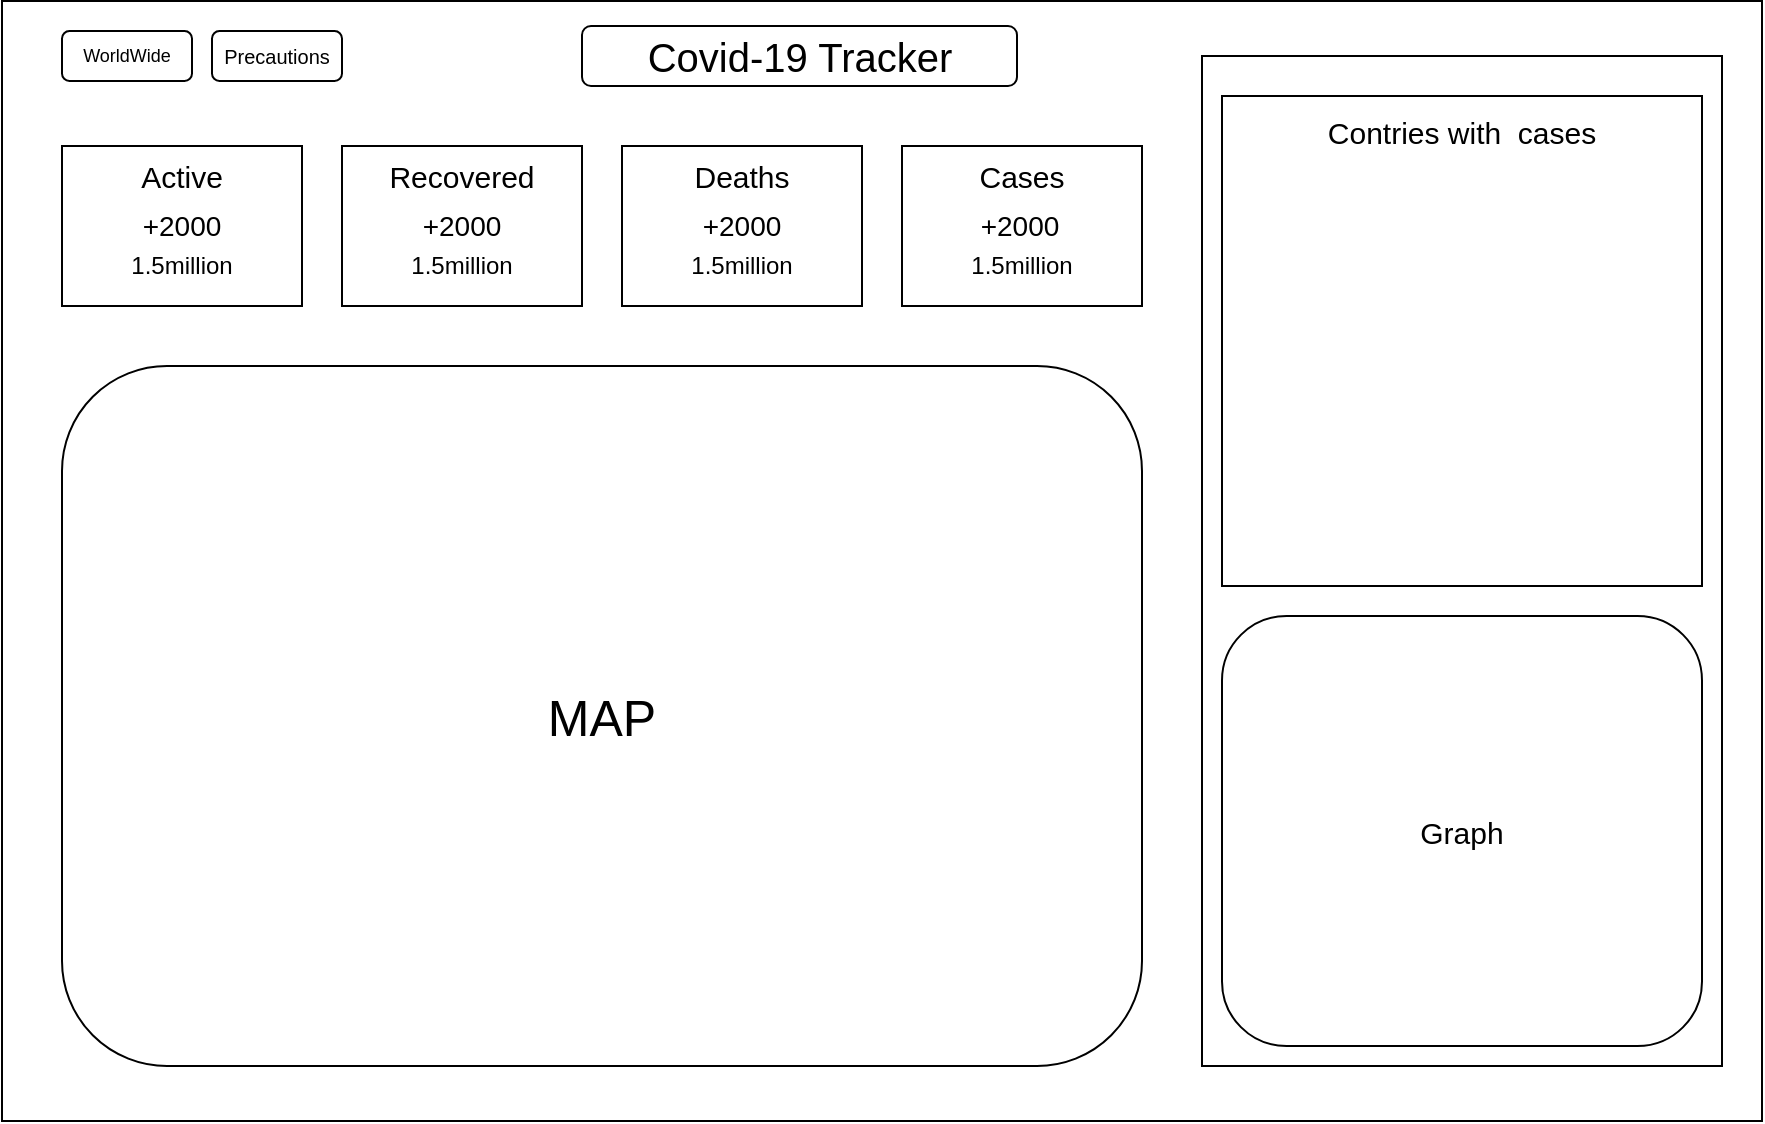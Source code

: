 <mxfile version="13.7.9" type="device"><diagram id="tZ_pyIakO9arDq0AqVJJ" name="Page-1"><mxGraphModel dx="1874" dy="632" grid="1" gridSize="10" guides="1" tooltips="1" connect="1" arrows="1" fold="1" page="1" pageScale="1" pageWidth="850" pageHeight="1100" math="0" shadow="0"><root><mxCell id="0"/><mxCell id="1" parent="0"/><mxCell id="Pfa04i7Lh0UosS3O5rXN-2" value="" style="rounded=0;whiteSpace=wrap;html=1;" parent="1" vertex="1"><mxGeometry x="-60" y="297.5" width="880" height="560" as="geometry"/></mxCell><mxCell id="Pfa04i7Lh0UosS3O5rXN-3" value="" style="rounded=1;whiteSpace=wrap;html=1;" parent="1" vertex="1"><mxGeometry x="230" y="310" width="217.5" height="30" as="geometry"/></mxCell><mxCell id="Pfa04i7Lh0UosS3O5rXN-6" value="Covid-19 Tracker" style="text;html=1;strokeColor=none;fillColor=none;align=center;verticalAlign=middle;whiteSpace=wrap;rounded=0;fontSize=20;" parent="1" vertex="1"><mxGeometry x="243.75" y="315" width="190" height="20" as="geometry"/></mxCell><mxCell id="Pfa04i7Lh0UosS3O5rXN-7" value="" style="rounded=0;whiteSpace=wrap;html=1;fontSize=20;" parent="1" vertex="1"><mxGeometry x="-30" y="370" width="120" height="80" as="geometry"/></mxCell><mxCell id="Pfa04i7Lh0UosS3O5rXN-8" value="" style="rounded=0;whiteSpace=wrap;html=1;fontSize=20;" parent="1" vertex="1"><mxGeometry x="110" y="370" width="120" height="80" as="geometry"/></mxCell><mxCell id="Pfa04i7Lh0UosS3O5rXN-9" value="" style="rounded=0;whiteSpace=wrap;html=1;fontSize=20;" parent="1" vertex="1"><mxGeometry x="390" y="370" width="120" height="80" as="geometry"/></mxCell><mxCell id="Pfa04i7Lh0UosS3O5rXN-10" value="" style="rounded=0;whiteSpace=wrap;html=1;fontSize=20;" parent="1" vertex="1"><mxGeometry x="250" y="370" width="120" height="80" as="geometry"/></mxCell><mxCell id="Pfa04i7Lh0UosS3O5rXN-14" value="Active" style="text;html=1;strokeColor=none;fillColor=none;align=center;verticalAlign=middle;whiteSpace=wrap;rounded=0;fontSize=15;" parent="1" vertex="1"><mxGeometry x="-30" y="370" width="120" height="30" as="geometry"/></mxCell><mxCell id="Pfa04i7Lh0UosS3O5rXN-15" value="Recovered" style="text;html=1;strokeColor=none;fillColor=none;align=center;verticalAlign=middle;whiteSpace=wrap;rounded=0;fontSize=15;" parent="1" vertex="1"><mxGeometry x="110" y="370" width="120" height="30" as="geometry"/></mxCell><mxCell id="Pfa04i7Lh0UosS3O5rXN-16" value="Deaths" style="text;html=1;strokeColor=none;fillColor=none;align=center;verticalAlign=middle;whiteSpace=wrap;rounded=0;fontSize=15;" parent="1" vertex="1"><mxGeometry x="250" y="370" width="120" height="30" as="geometry"/></mxCell><mxCell id="Pfa04i7Lh0UosS3O5rXN-17" value="Cases" style="text;html=1;strokeColor=none;fillColor=none;align=center;verticalAlign=middle;whiteSpace=wrap;rounded=0;fontSize=15;" parent="1" vertex="1"><mxGeometry x="390" y="370" width="120" height="30" as="geometry"/></mxCell><mxCell id="Pfa04i7Lh0UosS3O5rXN-18" value="+2000" style="text;html=1;strokeColor=none;fillColor=none;align=center;verticalAlign=middle;whiteSpace=wrap;rounded=0;fontSize=14;" parent="1" vertex="1"><mxGeometry x="-5" y="405" width="70" height="10" as="geometry"/></mxCell><mxCell id="Pfa04i7Lh0UosS3O5rXN-19" value="+2000" style="text;html=1;strokeColor=none;fillColor=none;align=center;verticalAlign=middle;whiteSpace=wrap;rounded=0;fontSize=14;" parent="1" vertex="1"><mxGeometry x="413.75" y="405" width="70" height="10" as="geometry"/></mxCell><mxCell id="Pfa04i7Lh0UosS3O5rXN-20" value="+2000" style="text;html=1;strokeColor=none;fillColor=none;align=center;verticalAlign=middle;whiteSpace=wrap;rounded=0;fontSize=14;" parent="1" vertex="1"><mxGeometry x="275" y="405" width="70" height="10" as="geometry"/></mxCell><mxCell id="Pfa04i7Lh0UosS3O5rXN-21" value="+2000" style="text;html=1;strokeColor=none;fillColor=none;align=center;verticalAlign=middle;whiteSpace=wrap;rounded=0;fontSize=14;" parent="1" vertex="1"><mxGeometry x="135" y="405" width="70" height="10" as="geometry"/></mxCell><mxCell id="Pfa04i7Lh0UosS3O5rXN-27" value="1.5million" style="text;html=1;strokeColor=none;fillColor=none;align=center;verticalAlign=middle;whiteSpace=wrap;rounded=0;fontSize=12;" parent="1" vertex="1"><mxGeometry x="125" y="420" width="90" height="20" as="geometry"/></mxCell><mxCell id="Pfa04i7Lh0UosS3O5rXN-28" value="1.5million" style="text;html=1;strokeColor=none;fillColor=none;align=center;verticalAlign=middle;whiteSpace=wrap;rounded=0;fontSize=12;" parent="1" vertex="1"><mxGeometry x="-15" y="420" width="90" height="20" as="geometry"/></mxCell><mxCell id="Pfa04i7Lh0UosS3O5rXN-29" value="1.5million" style="text;html=1;strokeColor=none;fillColor=none;align=center;verticalAlign=middle;whiteSpace=wrap;rounded=0;fontSize=12;" parent="1" vertex="1"><mxGeometry x="405" y="420" width="90" height="20" as="geometry"/></mxCell><mxCell id="Pfa04i7Lh0UosS3O5rXN-32" value="1.5million" style="text;html=1;strokeColor=none;fillColor=none;align=center;verticalAlign=middle;whiteSpace=wrap;rounded=0;fontSize=12;" parent="1" vertex="1"><mxGeometry x="265" y="420" width="90" height="20" as="geometry"/></mxCell><mxCell id="Pfa04i7Lh0UosS3O5rXN-33" value="" style="rounded=1;whiteSpace=wrap;html=1;fontSize=14;" parent="1" vertex="1"><mxGeometry x="-30" y="312.5" width="65" height="25" as="geometry"/></mxCell><mxCell id="Pfa04i7Lh0UosS3O5rXN-34" value="WorldWide" style="text;html=1;strokeColor=none;fillColor=none;align=center;verticalAlign=middle;whiteSpace=wrap;rounded=0;fontSize=9;" parent="1" vertex="1"><mxGeometry x="-20" y="315" width="45" height="20" as="geometry"/></mxCell><mxCell id="Pfa04i7Lh0UosS3O5rXN-35" value="" style="rounded=1;whiteSpace=wrap;html=1;fontSize=9;" parent="1" vertex="1"><mxGeometry x="45" y="312.5" width="65" height="25" as="geometry"/></mxCell><mxCell id="Pfa04i7Lh0UosS3O5rXN-37" value="" style="rounded=1;whiteSpace=wrap;html=1;fontSize=9;" parent="1" vertex="1"><mxGeometry x="-30" y="480" width="540" height="350" as="geometry"/></mxCell><mxCell id="Pfa04i7Lh0UosS3O5rXN-38" value="MAP" style="text;html=1;strokeColor=none;fillColor=none;align=center;verticalAlign=middle;whiteSpace=wrap;rounded=0;fontSize=25;" parent="1" vertex="1"><mxGeometry x="220" y="645" width="40" height="20" as="geometry"/></mxCell><mxCell id="Pfa04i7Lh0UosS3O5rXN-41" value="" style="rounded=0;whiteSpace=wrap;html=1;fontSize=25;" parent="1" vertex="1"><mxGeometry x="540" y="325" width="260" height="505" as="geometry"/></mxCell><mxCell id="Pfa04i7Lh0UosS3O5rXN-42" value="" style="rounded=1;whiteSpace=wrap;html=1;fontSize=25;" parent="1" vertex="1"><mxGeometry x="550" y="605" width="240" height="215" as="geometry"/></mxCell><mxCell id="Pfa04i7Lh0UosS3O5rXN-43" value="" style="rounded=0;whiteSpace=wrap;html=1;fontSize=25;" parent="1" vertex="1"><mxGeometry x="550" y="345" width="240" height="245" as="geometry"/></mxCell><mxCell id="Pfa04i7Lh0UosS3O5rXN-45" value="Contries with&amp;nbsp; cases" style="text;html=1;strokeColor=none;fillColor=none;align=center;verticalAlign=middle;whiteSpace=wrap;rounded=0;fontSize=15;" parent="1" vertex="1"><mxGeometry x="575" y="345" width="190" height="35" as="geometry"/></mxCell><mxCell id="Pfa04i7Lh0UosS3O5rXN-46" value="Graph" style="text;html=1;strokeColor=none;fillColor=none;align=center;verticalAlign=middle;whiteSpace=wrap;rounded=0;fontSize=15;" parent="1" vertex="1"><mxGeometry x="625" y="687.5" width="90" height="50" as="geometry"/></mxCell><mxCell id="eES70mElbyqKpa1zq9LQ-1" value="Precautions" style="text;html=1;strokeColor=none;fillColor=none;align=center;verticalAlign=middle;whiteSpace=wrap;rounded=0;fontSize=10;" vertex="1" parent="1"><mxGeometry x="45" y="315" width="65" height="20" as="geometry"/></mxCell></root></mxGraphModel></diagram></mxfile>